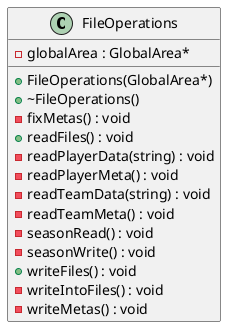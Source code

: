 @startuml





/' Objects '/

class FileOperations {
	+FileOperations(GlobalArea*)
	+~FileOperations()
	-globalArea : GlobalArea*
	-fixMetas() : void
	+readFiles() : void
	-readPlayerData(string) : void
	-readPlayerMeta() : void
	-readTeamData(string) : void
	-readTeamMeta() : void
	-seasonRead() : void
	-seasonWrite() : void
	+writeFiles() : void
	-writeIntoFiles() : void
	-writeMetas() : void
}





/' Inheritance relationships '/




/' Aggregation relationships '/





/' Nested objects '/



@enduml
